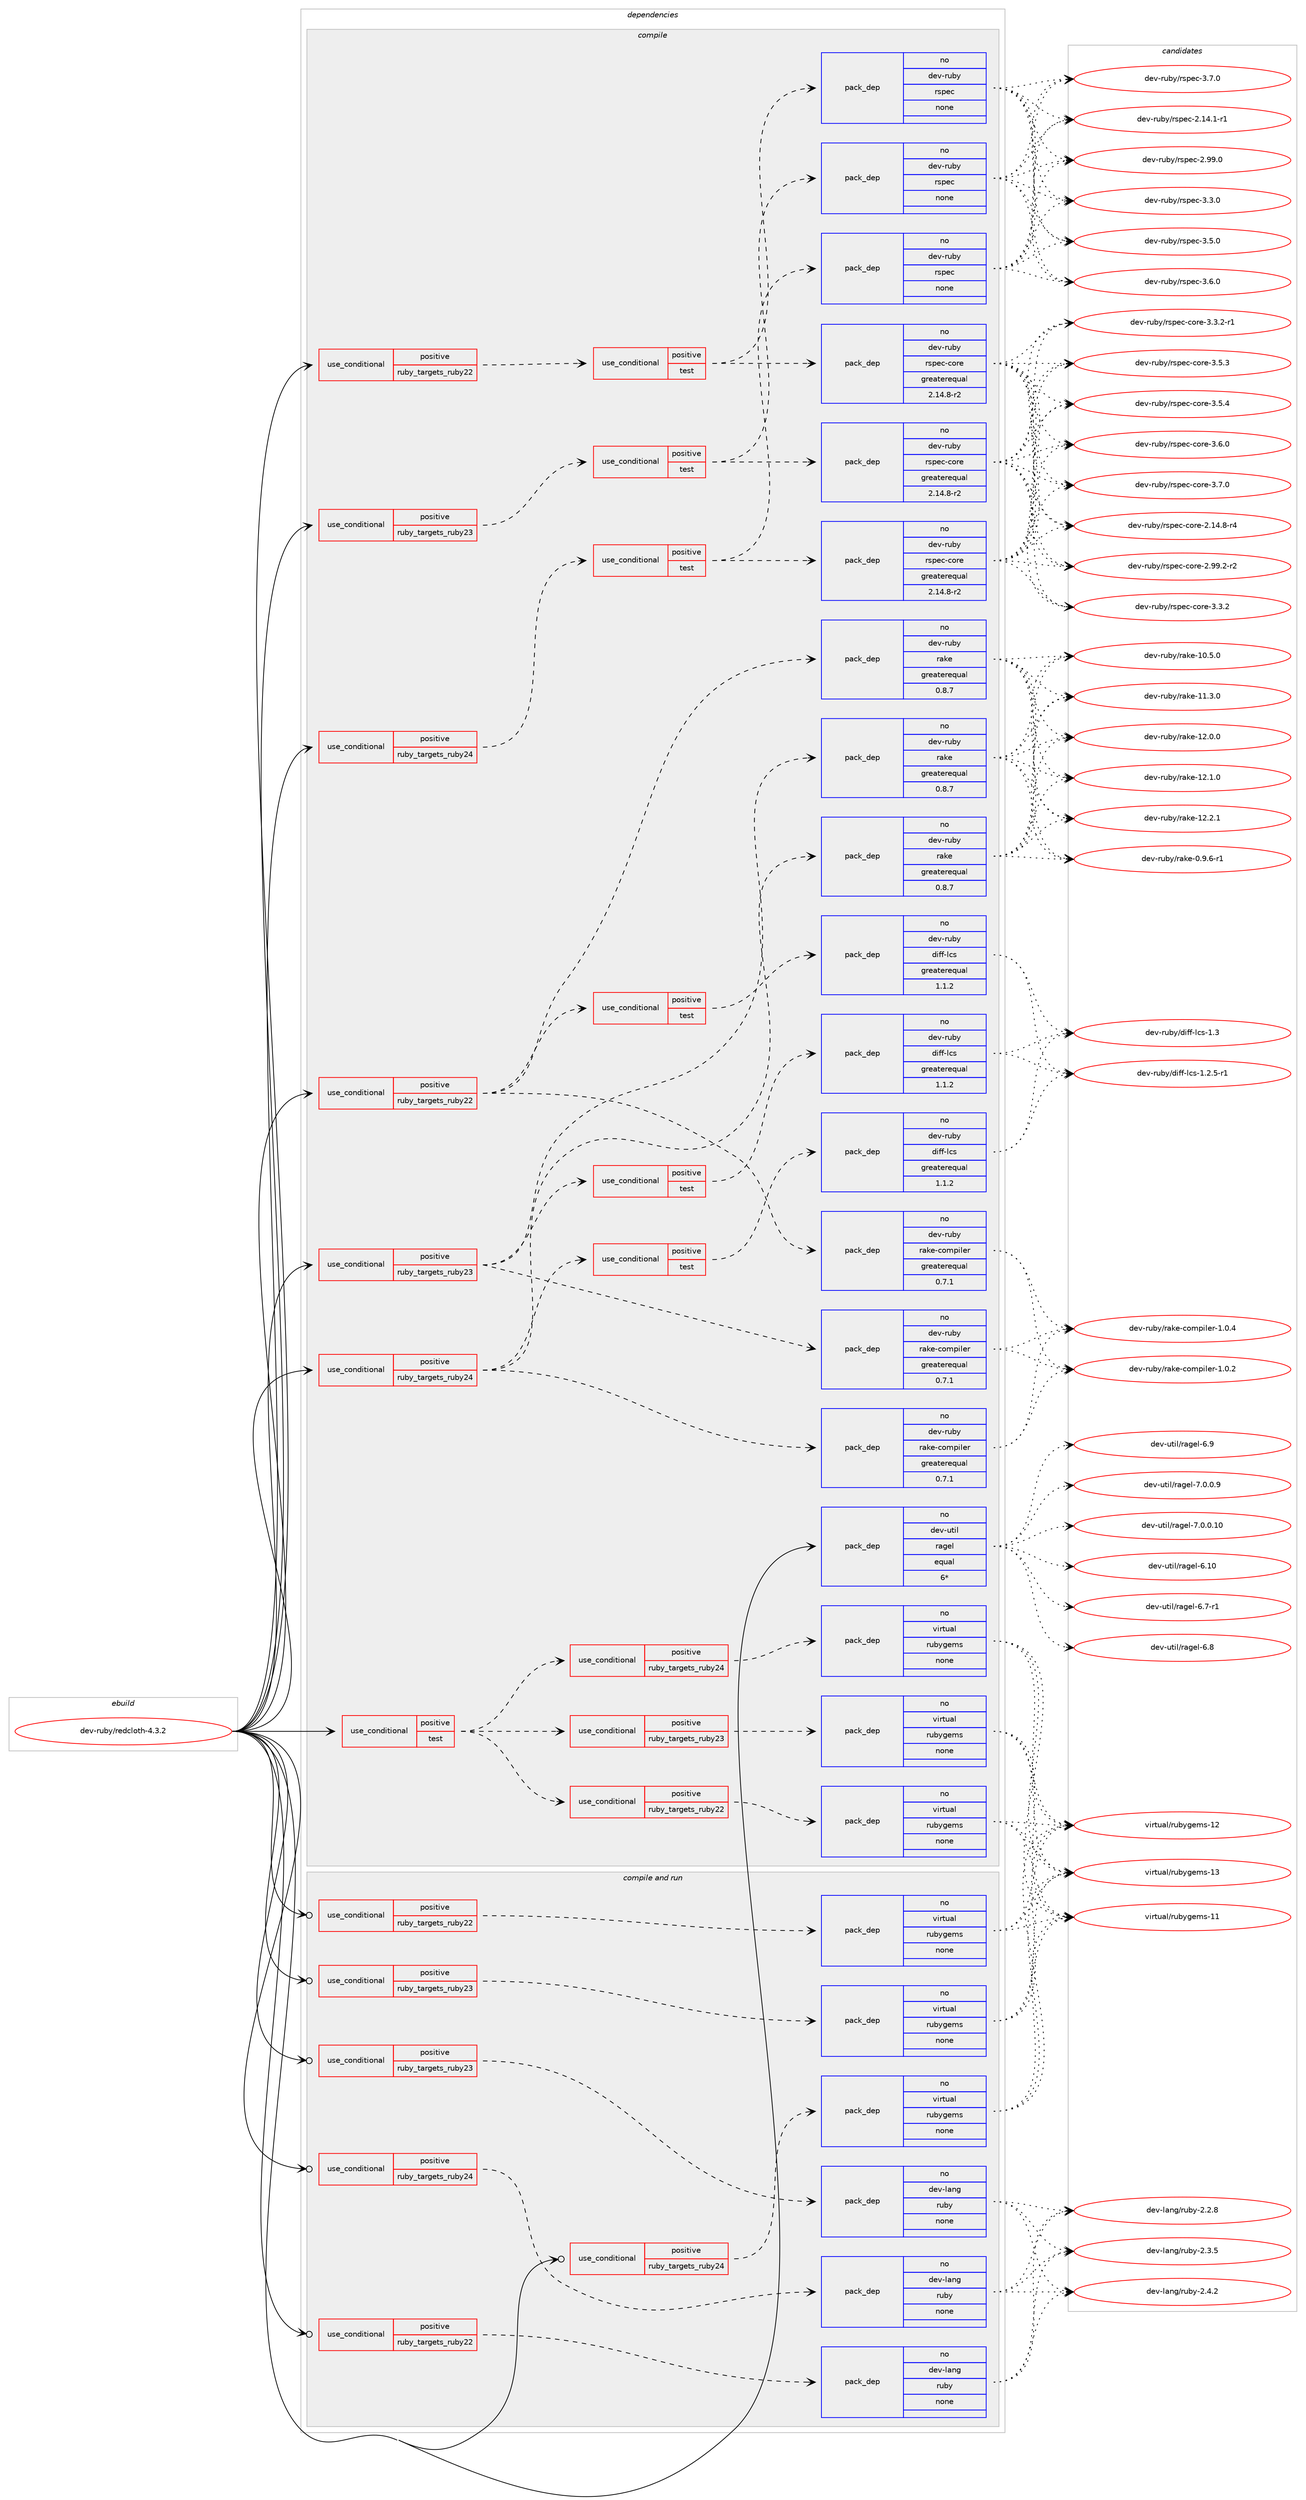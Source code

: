 digraph prolog {

# *************
# Graph options
# *************

newrank=true;
concentrate=true;
compound=true;
graph [rankdir=LR,fontname=Helvetica,fontsize=10,ranksep=1.5];#, ranksep=2.5, nodesep=0.2];
edge  [arrowhead=vee];
node  [fontname=Helvetica,fontsize=10];

# **********
# The ebuild
# **********

subgraph cluster_leftcol {
color=gray;
rank=same;
label=<<i>ebuild</i>>;
id [label="dev-ruby/redcloth-4.3.2", color=red, width=4, href="../dev-ruby/redcloth-4.3.2.svg"];
}

# ****************
# The dependencies
# ****************

subgraph cluster_midcol {
color=gray;
label=<<i>dependencies</i>>;
subgraph cluster_compile {
fillcolor="#eeeeee";
style=filled;
label=<<i>compile</i>>;
subgraph cond68135 {
dependency260749 [label=<<TABLE BORDER="0" CELLBORDER="1" CELLSPACING="0" CELLPADDING="4"><TR><TD ROWSPAN="3" CELLPADDING="10">use_conditional</TD></TR><TR><TD>positive</TD></TR><TR><TD>ruby_targets_ruby22</TD></TR></TABLE>>, shape=none, color=red];
subgraph cond68136 {
dependency260750 [label=<<TABLE BORDER="0" CELLBORDER="1" CELLSPACING="0" CELLPADDING="4"><TR><TD ROWSPAN="3" CELLPADDING="10">use_conditional</TD></TR><TR><TD>positive</TD></TR><TR><TD>test</TD></TR></TABLE>>, shape=none, color=red];
subgraph pack188500 {
dependency260751 [label=<<TABLE BORDER="0" CELLBORDER="1" CELLSPACING="0" CELLPADDING="4" WIDTH="220"><TR><TD ROWSPAN="6" CELLPADDING="30">pack_dep</TD></TR><TR><TD WIDTH="110">no</TD></TR><TR><TD>dev-ruby</TD></TR><TR><TD>rspec</TD></TR><TR><TD>none</TD></TR><TR><TD></TD></TR></TABLE>>, shape=none, color=blue];
}
dependency260750:e -> dependency260751:w [weight=20,style="dashed",arrowhead="vee"];
subgraph pack188501 {
dependency260752 [label=<<TABLE BORDER="0" CELLBORDER="1" CELLSPACING="0" CELLPADDING="4" WIDTH="220"><TR><TD ROWSPAN="6" CELLPADDING="30">pack_dep</TD></TR><TR><TD WIDTH="110">no</TD></TR><TR><TD>dev-ruby</TD></TR><TR><TD>rspec-core</TD></TR><TR><TD>greaterequal</TD></TR><TR><TD>2.14.8-r2</TD></TR></TABLE>>, shape=none, color=blue];
}
dependency260750:e -> dependency260752:w [weight=20,style="dashed",arrowhead="vee"];
}
dependency260749:e -> dependency260750:w [weight=20,style="dashed",arrowhead="vee"];
}
id:e -> dependency260749:w [weight=20,style="solid",arrowhead="vee"];
subgraph cond68137 {
dependency260753 [label=<<TABLE BORDER="0" CELLBORDER="1" CELLSPACING="0" CELLPADDING="4"><TR><TD ROWSPAN="3" CELLPADDING="10">use_conditional</TD></TR><TR><TD>positive</TD></TR><TR><TD>ruby_targets_ruby22</TD></TR></TABLE>>, shape=none, color=red];
subgraph pack188502 {
dependency260754 [label=<<TABLE BORDER="0" CELLBORDER="1" CELLSPACING="0" CELLPADDING="4" WIDTH="220"><TR><TD ROWSPAN="6" CELLPADDING="30">pack_dep</TD></TR><TR><TD WIDTH="110">no</TD></TR><TR><TD>dev-ruby</TD></TR><TR><TD>rake</TD></TR><TR><TD>greaterequal</TD></TR><TR><TD>0.8.7</TD></TR></TABLE>>, shape=none, color=blue];
}
dependency260753:e -> dependency260754:w [weight=20,style="dashed",arrowhead="vee"];
subgraph pack188503 {
dependency260755 [label=<<TABLE BORDER="0" CELLBORDER="1" CELLSPACING="0" CELLPADDING="4" WIDTH="220"><TR><TD ROWSPAN="6" CELLPADDING="30">pack_dep</TD></TR><TR><TD WIDTH="110">no</TD></TR><TR><TD>dev-ruby</TD></TR><TR><TD>rake-compiler</TD></TR><TR><TD>greaterequal</TD></TR><TR><TD>0.7.1</TD></TR></TABLE>>, shape=none, color=blue];
}
dependency260753:e -> dependency260755:w [weight=20,style="dashed",arrowhead="vee"];
subgraph cond68138 {
dependency260756 [label=<<TABLE BORDER="0" CELLBORDER="1" CELLSPACING="0" CELLPADDING="4"><TR><TD ROWSPAN="3" CELLPADDING="10">use_conditional</TD></TR><TR><TD>positive</TD></TR><TR><TD>test</TD></TR></TABLE>>, shape=none, color=red];
subgraph pack188504 {
dependency260757 [label=<<TABLE BORDER="0" CELLBORDER="1" CELLSPACING="0" CELLPADDING="4" WIDTH="220"><TR><TD ROWSPAN="6" CELLPADDING="30">pack_dep</TD></TR><TR><TD WIDTH="110">no</TD></TR><TR><TD>dev-ruby</TD></TR><TR><TD>diff-lcs</TD></TR><TR><TD>greaterequal</TD></TR><TR><TD>1.1.2</TD></TR></TABLE>>, shape=none, color=blue];
}
dependency260756:e -> dependency260757:w [weight=20,style="dashed",arrowhead="vee"];
}
dependency260753:e -> dependency260756:w [weight=20,style="dashed",arrowhead="vee"];
}
id:e -> dependency260753:w [weight=20,style="solid",arrowhead="vee"];
subgraph cond68139 {
dependency260758 [label=<<TABLE BORDER="0" CELLBORDER="1" CELLSPACING="0" CELLPADDING="4"><TR><TD ROWSPAN="3" CELLPADDING="10">use_conditional</TD></TR><TR><TD>positive</TD></TR><TR><TD>ruby_targets_ruby23</TD></TR></TABLE>>, shape=none, color=red];
subgraph cond68140 {
dependency260759 [label=<<TABLE BORDER="0" CELLBORDER="1" CELLSPACING="0" CELLPADDING="4"><TR><TD ROWSPAN="3" CELLPADDING="10">use_conditional</TD></TR><TR><TD>positive</TD></TR><TR><TD>test</TD></TR></TABLE>>, shape=none, color=red];
subgraph pack188505 {
dependency260760 [label=<<TABLE BORDER="0" CELLBORDER="1" CELLSPACING="0" CELLPADDING="4" WIDTH="220"><TR><TD ROWSPAN="6" CELLPADDING="30">pack_dep</TD></TR><TR><TD WIDTH="110">no</TD></TR><TR><TD>dev-ruby</TD></TR><TR><TD>rspec</TD></TR><TR><TD>none</TD></TR><TR><TD></TD></TR></TABLE>>, shape=none, color=blue];
}
dependency260759:e -> dependency260760:w [weight=20,style="dashed",arrowhead="vee"];
subgraph pack188506 {
dependency260761 [label=<<TABLE BORDER="0" CELLBORDER="1" CELLSPACING="0" CELLPADDING="4" WIDTH="220"><TR><TD ROWSPAN="6" CELLPADDING="30">pack_dep</TD></TR><TR><TD WIDTH="110">no</TD></TR><TR><TD>dev-ruby</TD></TR><TR><TD>rspec-core</TD></TR><TR><TD>greaterequal</TD></TR><TR><TD>2.14.8-r2</TD></TR></TABLE>>, shape=none, color=blue];
}
dependency260759:e -> dependency260761:w [weight=20,style="dashed",arrowhead="vee"];
}
dependency260758:e -> dependency260759:w [weight=20,style="dashed",arrowhead="vee"];
}
id:e -> dependency260758:w [weight=20,style="solid",arrowhead="vee"];
subgraph cond68141 {
dependency260762 [label=<<TABLE BORDER="0" CELLBORDER="1" CELLSPACING="0" CELLPADDING="4"><TR><TD ROWSPAN="3" CELLPADDING="10">use_conditional</TD></TR><TR><TD>positive</TD></TR><TR><TD>ruby_targets_ruby23</TD></TR></TABLE>>, shape=none, color=red];
subgraph pack188507 {
dependency260763 [label=<<TABLE BORDER="0" CELLBORDER="1" CELLSPACING="0" CELLPADDING="4" WIDTH="220"><TR><TD ROWSPAN="6" CELLPADDING="30">pack_dep</TD></TR><TR><TD WIDTH="110">no</TD></TR><TR><TD>dev-ruby</TD></TR><TR><TD>rake</TD></TR><TR><TD>greaterequal</TD></TR><TR><TD>0.8.7</TD></TR></TABLE>>, shape=none, color=blue];
}
dependency260762:e -> dependency260763:w [weight=20,style="dashed",arrowhead="vee"];
subgraph pack188508 {
dependency260764 [label=<<TABLE BORDER="0" CELLBORDER="1" CELLSPACING="0" CELLPADDING="4" WIDTH="220"><TR><TD ROWSPAN="6" CELLPADDING="30">pack_dep</TD></TR><TR><TD WIDTH="110">no</TD></TR><TR><TD>dev-ruby</TD></TR><TR><TD>rake-compiler</TD></TR><TR><TD>greaterequal</TD></TR><TR><TD>0.7.1</TD></TR></TABLE>>, shape=none, color=blue];
}
dependency260762:e -> dependency260764:w [weight=20,style="dashed",arrowhead="vee"];
subgraph cond68142 {
dependency260765 [label=<<TABLE BORDER="0" CELLBORDER="1" CELLSPACING="0" CELLPADDING="4"><TR><TD ROWSPAN="3" CELLPADDING="10">use_conditional</TD></TR><TR><TD>positive</TD></TR><TR><TD>test</TD></TR></TABLE>>, shape=none, color=red];
subgraph pack188509 {
dependency260766 [label=<<TABLE BORDER="0" CELLBORDER="1" CELLSPACING="0" CELLPADDING="4" WIDTH="220"><TR><TD ROWSPAN="6" CELLPADDING="30">pack_dep</TD></TR><TR><TD WIDTH="110">no</TD></TR><TR><TD>dev-ruby</TD></TR><TR><TD>diff-lcs</TD></TR><TR><TD>greaterequal</TD></TR><TR><TD>1.1.2</TD></TR></TABLE>>, shape=none, color=blue];
}
dependency260765:e -> dependency260766:w [weight=20,style="dashed",arrowhead="vee"];
}
dependency260762:e -> dependency260765:w [weight=20,style="dashed",arrowhead="vee"];
}
id:e -> dependency260762:w [weight=20,style="solid",arrowhead="vee"];
subgraph cond68143 {
dependency260767 [label=<<TABLE BORDER="0" CELLBORDER="1" CELLSPACING="0" CELLPADDING="4"><TR><TD ROWSPAN="3" CELLPADDING="10">use_conditional</TD></TR><TR><TD>positive</TD></TR><TR><TD>ruby_targets_ruby24</TD></TR></TABLE>>, shape=none, color=red];
subgraph cond68144 {
dependency260768 [label=<<TABLE BORDER="0" CELLBORDER="1" CELLSPACING="0" CELLPADDING="4"><TR><TD ROWSPAN="3" CELLPADDING="10">use_conditional</TD></TR><TR><TD>positive</TD></TR><TR><TD>test</TD></TR></TABLE>>, shape=none, color=red];
subgraph pack188510 {
dependency260769 [label=<<TABLE BORDER="0" CELLBORDER="1" CELLSPACING="0" CELLPADDING="4" WIDTH="220"><TR><TD ROWSPAN="6" CELLPADDING="30">pack_dep</TD></TR><TR><TD WIDTH="110">no</TD></TR><TR><TD>dev-ruby</TD></TR><TR><TD>rspec</TD></TR><TR><TD>none</TD></TR><TR><TD></TD></TR></TABLE>>, shape=none, color=blue];
}
dependency260768:e -> dependency260769:w [weight=20,style="dashed",arrowhead="vee"];
subgraph pack188511 {
dependency260770 [label=<<TABLE BORDER="0" CELLBORDER="1" CELLSPACING="0" CELLPADDING="4" WIDTH="220"><TR><TD ROWSPAN="6" CELLPADDING="30">pack_dep</TD></TR><TR><TD WIDTH="110">no</TD></TR><TR><TD>dev-ruby</TD></TR><TR><TD>rspec-core</TD></TR><TR><TD>greaterequal</TD></TR><TR><TD>2.14.8-r2</TD></TR></TABLE>>, shape=none, color=blue];
}
dependency260768:e -> dependency260770:w [weight=20,style="dashed",arrowhead="vee"];
}
dependency260767:e -> dependency260768:w [weight=20,style="dashed",arrowhead="vee"];
}
id:e -> dependency260767:w [weight=20,style="solid",arrowhead="vee"];
subgraph cond68145 {
dependency260771 [label=<<TABLE BORDER="0" CELLBORDER="1" CELLSPACING="0" CELLPADDING="4"><TR><TD ROWSPAN="3" CELLPADDING="10">use_conditional</TD></TR><TR><TD>positive</TD></TR><TR><TD>ruby_targets_ruby24</TD></TR></TABLE>>, shape=none, color=red];
subgraph pack188512 {
dependency260772 [label=<<TABLE BORDER="0" CELLBORDER="1" CELLSPACING="0" CELLPADDING="4" WIDTH="220"><TR><TD ROWSPAN="6" CELLPADDING="30">pack_dep</TD></TR><TR><TD WIDTH="110">no</TD></TR><TR><TD>dev-ruby</TD></TR><TR><TD>rake</TD></TR><TR><TD>greaterequal</TD></TR><TR><TD>0.8.7</TD></TR></TABLE>>, shape=none, color=blue];
}
dependency260771:e -> dependency260772:w [weight=20,style="dashed",arrowhead="vee"];
subgraph pack188513 {
dependency260773 [label=<<TABLE BORDER="0" CELLBORDER="1" CELLSPACING="0" CELLPADDING="4" WIDTH="220"><TR><TD ROWSPAN="6" CELLPADDING="30">pack_dep</TD></TR><TR><TD WIDTH="110">no</TD></TR><TR><TD>dev-ruby</TD></TR><TR><TD>rake-compiler</TD></TR><TR><TD>greaterequal</TD></TR><TR><TD>0.7.1</TD></TR></TABLE>>, shape=none, color=blue];
}
dependency260771:e -> dependency260773:w [weight=20,style="dashed",arrowhead="vee"];
subgraph cond68146 {
dependency260774 [label=<<TABLE BORDER="0" CELLBORDER="1" CELLSPACING="0" CELLPADDING="4"><TR><TD ROWSPAN="3" CELLPADDING="10">use_conditional</TD></TR><TR><TD>positive</TD></TR><TR><TD>test</TD></TR></TABLE>>, shape=none, color=red];
subgraph pack188514 {
dependency260775 [label=<<TABLE BORDER="0" CELLBORDER="1" CELLSPACING="0" CELLPADDING="4" WIDTH="220"><TR><TD ROWSPAN="6" CELLPADDING="30">pack_dep</TD></TR><TR><TD WIDTH="110">no</TD></TR><TR><TD>dev-ruby</TD></TR><TR><TD>diff-lcs</TD></TR><TR><TD>greaterequal</TD></TR><TR><TD>1.1.2</TD></TR></TABLE>>, shape=none, color=blue];
}
dependency260774:e -> dependency260775:w [weight=20,style="dashed",arrowhead="vee"];
}
dependency260771:e -> dependency260774:w [weight=20,style="dashed",arrowhead="vee"];
}
id:e -> dependency260771:w [weight=20,style="solid",arrowhead="vee"];
subgraph cond68147 {
dependency260776 [label=<<TABLE BORDER="0" CELLBORDER="1" CELLSPACING="0" CELLPADDING="4"><TR><TD ROWSPAN="3" CELLPADDING="10">use_conditional</TD></TR><TR><TD>positive</TD></TR><TR><TD>test</TD></TR></TABLE>>, shape=none, color=red];
subgraph cond68148 {
dependency260777 [label=<<TABLE BORDER="0" CELLBORDER="1" CELLSPACING="0" CELLPADDING="4"><TR><TD ROWSPAN="3" CELLPADDING="10">use_conditional</TD></TR><TR><TD>positive</TD></TR><TR><TD>ruby_targets_ruby22</TD></TR></TABLE>>, shape=none, color=red];
subgraph pack188515 {
dependency260778 [label=<<TABLE BORDER="0" CELLBORDER="1" CELLSPACING="0" CELLPADDING="4" WIDTH="220"><TR><TD ROWSPAN="6" CELLPADDING="30">pack_dep</TD></TR><TR><TD WIDTH="110">no</TD></TR><TR><TD>virtual</TD></TR><TR><TD>rubygems</TD></TR><TR><TD>none</TD></TR><TR><TD></TD></TR></TABLE>>, shape=none, color=blue];
}
dependency260777:e -> dependency260778:w [weight=20,style="dashed",arrowhead="vee"];
}
dependency260776:e -> dependency260777:w [weight=20,style="dashed",arrowhead="vee"];
subgraph cond68149 {
dependency260779 [label=<<TABLE BORDER="0" CELLBORDER="1" CELLSPACING="0" CELLPADDING="4"><TR><TD ROWSPAN="3" CELLPADDING="10">use_conditional</TD></TR><TR><TD>positive</TD></TR><TR><TD>ruby_targets_ruby23</TD></TR></TABLE>>, shape=none, color=red];
subgraph pack188516 {
dependency260780 [label=<<TABLE BORDER="0" CELLBORDER="1" CELLSPACING="0" CELLPADDING="4" WIDTH="220"><TR><TD ROWSPAN="6" CELLPADDING="30">pack_dep</TD></TR><TR><TD WIDTH="110">no</TD></TR><TR><TD>virtual</TD></TR><TR><TD>rubygems</TD></TR><TR><TD>none</TD></TR><TR><TD></TD></TR></TABLE>>, shape=none, color=blue];
}
dependency260779:e -> dependency260780:w [weight=20,style="dashed",arrowhead="vee"];
}
dependency260776:e -> dependency260779:w [weight=20,style="dashed",arrowhead="vee"];
subgraph cond68150 {
dependency260781 [label=<<TABLE BORDER="0" CELLBORDER="1" CELLSPACING="0" CELLPADDING="4"><TR><TD ROWSPAN="3" CELLPADDING="10">use_conditional</TD></TR><TR><TD>positive</TD></TR><TR><TD>ruby_targets_ruby24</TD></TR></TABLE>>, shape=none, color=red];
subgraph pack188517 {
dependency260782 [label=<<TABLE BORDER="0" CELLBORDER="1" CELLSPACING="0" CELLPADDING="4" WIDTH="220"><TR><TD ROWSPAN="6" CELLPADDING="30">pack_dep</TD></TR><TR><TD WIDTH="110">no</TD></TR><TR><TD>virtual</TD></TR><TR><TD>rubygems</TD></TR><TR><TD>none</TD></TR><TR><TD></TD></TR></TABLE>>, shape=none, color=blue];
}
dependency260781:e -> dependency260782:w [weight=20,style="dashed",arrowhead="vee"];
}
dependency260776:e -> dependency260781:w [weight=20,style="dashed",arrowhead="vee"];
}
id:e -> dependency260776:w [weight=20,style="solid",arrowhead="vee"];
subgraph pack188518 {
dependency260783 [label=<<TABLE BORDER="0" CELLBORDER="1" CELLSPACING="0" CELLPADDING="4" WIDTH="220"><TR><TD ROWSPAN="6" CELLPADDING="30">pack_dep</TD></TR><TR><TD WIDTH="110">no</TD></TR><TR><TD>dev-util</TD></TR><TR><TD>ragel</TD></TR><TR><TD>equal</TD></TR><TR><TD>6*</TD></TR></TABLE>>, shape=none, color=blue];
}
id:e -> dependency260783:w [weight=20,style="solid",arrowhead="vee"];
}
subgraph cluster_compileandrun {
fillcolor="#eeeeee";
style=filled;
label=<<i>compile and run</i>>;
subgraph cond68151 {
dependency260784 [label=<<TABLE BORDER="0" CELLBORDER="1" CELLSPACING="0" CELLPADDING="4"><TR><TD ROWSPAN="3" CELLPADDING="10">use_conditional</TD></TR><TR><TD>positive</TD></TR><TR><TD>ruby_targets_ruby22</TD></TR></TABLE>>, shape=none, color=red];
subgraph pack188519 {
dependency260785 [label=<<TABLE BORDER="0" CELLBORDER="1" CELLSPACING="0" CELLPADDING="4" WIDTH="220"><TR><TD ROWSPAN="6" CELLPADDING="30">pack_dep</TD></TR><TR><TD WIDTH="110">no</TD></TR><TR><TD>dev-lang</TD></TR><TR><TD>ruby</TD></TR><TR><TD>none</TD></TR><TR><TD></TD></TR></TABLE>>, shape=none, color=blue];
}
dependency260784:e -> dependency260785:w [weight=20,style="dashed",arrowhead="vee"];
}
id:e -> dependency260784:w [weight=20,style="solid",arrowhead="odotvee"];
subgraph cond68152 {
dependency260786 [label=<<TABLE BORDER="0" CELLBORDER="1" CELLSPACING="0" CELLPADDING="4"><TR><TD ROWSPAN="3" CELLPADDING="10">use_conditional</TD></TR><TR><TD>positive</TD></TR><TR><TD>ruby_targets_ruby22</TD></TR></TABLE>>, shape=none, color=red];
subgraph pack188520 {
dependency260787 [label=<<TABLE BORDER="0" CELLBORDER="1" CELLSPACING="0" CELLPADDING="4" WIDTH="220"><TR><TD ROWSPAN="6" CELLPADDING="30">pack_dep</TD></TR><TR><TD WIDTH="110">no</TD></TR><TR><TD>virtual</TD></TR><TR><TD>rubygems</TD></TR><TR><TD>none</TD></TR><TR><TD></TD></TR></TABLE>>, shape=none, color=blue];
}
dependency260786:e -> dependency260787:w [weight=20,style="dashed",arrowhead="vee"];
}
id:e -> dependency260786:w [weight=20,style="solid",arrowhead="odotvee"];
subgraph cond68153 {
dependency260788 [label=<<TABLE BORDER="0" CELLBORDER="1" CELLSPACING="0" CELLPADDING="4"><TR><TD ROWSPAN="3" CELLPADDING="10">use_conditional</TD></TR><TR><TD>positive</TD></TR><TR><TD>ruby_targets_ruby23</TD></TR></TABLE>>, shape=none, color=red];
subgraph pack188521 {
dependency260789 [label=<<TABLE BORDER="0" CELLBORDER="1" CELLSPACING="0" CELLPADDING="4" WIDTH="220"><TR><TD ROWSPAN="6" CELLPADDING="30">pack_dep</TD></TR><TR><TD WIDTH="110">no</TD></TR><TR><TD>dev-lang</TD></TR><TR><TD>ruby</TD></TR><TR><TD>none</TD></TR><TR><TD></TD></TR></TABLE>>, shape=none, color=blue];
}
dependency260788:e -> dependency260789:w [weight=20,style="dashed",arrowhead="vee"];
}
id:e -> dependency260788:w [weight=20,style="solid",arrowhead="odotvee"];
subgraph cond68154 {
dependency260790 [label=<<TABLE BORDER="0" CELLBORDER="1" CELLSPACING="0" CELLPADDING="4"><TR><TD ROWSPAN="3" CELLPADDING="10">use_conditional</TD></TR><TR><TD>positive</TD></TR><TR><TD>ruby_targets_ruby23</TD></TR></TABLE>>, shape=none, color=red];
subgraph pack188522 {
dependency260791 [label=<<TABLE BORDER="0" CELLBORDER="1" CELLSPACING="0" CELLPADDING="4" WIDTH="220"><TR><TD ROWSPAN="6" CELLPADDING="30">pack_dep</TD></TR><TR><TD WIDTH="110">no</TD></TR><TR><TD>virtual</TD></TR><TR><TD>rubygems</TD></TR><TR><TD>none</TD></TR><TR><TD></TD></TR></TABLE>>, shape=none, color=blue];
}
dependency260790:e -> dependency260791:w [weight=20,style="dashed",arrowhead="vee"];
}
id:e -> dependency260790:w [weight=20,style="solid",arrowhead="odotvee"];
subgraph cond68155 {
dependency260792 [label=<<TABLE BORDER="0" CELLBORDER="1" CELLSPACING="0" CELLPADDING="4"><TR><TD ROWSPAN="3" CELLPADDING="10">use_conditional</TD></TR><TR><TD>positive</TD></TR><TR><TD>ruby_targets_ruby24</TD></TR></TABLE>>, shape=none, color=red];
subgraph pack188523 {
dependency260793 [label=<<TABLE BORDER="0" CELLBORDER="1" CELLSPACING="0" CELLPADDING="4" WIDTH="220"><TR><TD ROWSPAN="6" CELLPADDING="30">pack_dep</TD></TR><TR><TD WIDTH="110">no</TD></TR><TR><TD>dev-lang</TD></TR><TR><TD>ruby</TD></TR><TR><TD>none</TD></TR><TR><TD></TD></TR></TABLE>>, shape=none, color=blue];
}
dependency260792:e -> dependency260793:w [weight=20,style="dashed",arrowhead="vee"];
}
id:e -> dependency260792:w [weight=20,style="solid",arrowhead="odotvee"];
subgraph cond68156 {
dependency260794 [label=<<TABLE BORDER="0" CELLBORDER="1" CELLSPACING="0" CELLPADDING="4"><TR><TD ROWSPAN="3" CELLPADDING="10">use_conditional</TD></TR><TR><TD>positive</TD></TR><TR><TD>ruby_targets_ruby24</TD></TR></TABLE>>, shape=none, color=red];
subgraph pack188524 {
dependency260795 [label=<<TABLE BORDER="0" CELLBORDER="1" CELLSPACING="0" CELLPADDING="4" WIDTH="220"><TR><TD ROWSPAN="6" CELLPADDING="30">pack_dep</TD></TR><TR><TD WIDTH="110">no</TD></TR><TR><TD>virtual</TD></TR><TR><TD>rubygems</TD></TR><TR><TD>none</TD></TR><TR><TD></TD></TR></TABLE>>, shape=none, color=blue];
}
dependency260794:e -> dependency260795:w [weight=20,style="dashed",arrowhead="vee"];
}
id:e -> dependency260794:w [weight=20,style="solid",arrowhead="odotvee"];
}
subgraph cluster_run {
fillcolor="#eeeeee";
style=filled;
label=<<i>run</i>>;
}
}

# **************
# The candidates
# **************

subgraph cluster_choices {
rank=same;
color=gray;
label=<<i>candidates</i>>;

subgraph choice188500 {
color=black;
nodesep=1;
choice10010111845114117981214711411511210199455046495246494511449 [label="dev-ruby/rspec-2.14.1-r1", color=red, width=4,href="../dev-ruby/rspec-2.14.1-r1.svg"];
choice1001011184511411798121471141151121019945504657574648 [label="dev-ruby/rspec-2.99.0", color=red, width=4,href="../dev-ruby/rspec-2.99.0.svg"];
choice10010111845114117981214711411511210199455146514648 [label="dev-ruby/rspec-3.3.0", color=red, width=4,href="../dev-ruby/rspec-3.3.0.svg"];
choice10010111845114117981214711411511210199455146534648 [label="dev-ruby/rspec-3.5.0", color=red, width=4,href="../dev-ruby/rspec-3.5.0.svg"];
choice10010111845114117981214711411511210199455146544648 [label="dev-ruby/rspec-3.6.0", color=red, width=4,href="../dev-ruby/rspec-3.6.0.svg"];
choice10010111845114117981214711411511210199455146554648 [label="dev-ruby/rspec-3.7.0", color=red, width=4,href="../dev-ruby/rspec-3.7.0.svg"];
dependency260751:e -> choice10010111845114117981214711411511210199455046495246494511449:w [style=dotted,weight="100"];
dependency260751:e -> choice1001011184511411798121471141151121019945504657574648:w [style=dotted,weight="100"];
dependency260751:e -> choice10010111845114117981214711411511210199455146514648:w [style=dotted,weight="100"];
dependency260751:e -> choice10010111845114117981214711411511210199455146534648:w [style=dotted,weight="100"];
dependency260751:e -> choice10010111845114117981214711411511210199455146544648:w [style=dotted,weight="100"];
dependency260751:e -> choice10010111845114117981214711411511210199455146554648:w [style=dotted,weight="100"];
}
subgraph choice188501 {
color=black;
nodesep=1;
choice100101118451141179812147114115112101994599111114101455046495246564511452 [label="dev-ruby/rspec-core-2.14.8-r4", color=red, width=4,href="../dev-ruby/rspec-core-2.14.8-r4.svg"];
choice100101118451141179812147114115112101994599111114101455046575746504511450 [label="dev-ruby/rspec-core-2.99.2-r2", color=red, width=4,href="../dev-ruby/rspec-core-2.99.2-r2.svg"];
choice100101118451141179812147114115112101994599111114101455146514650 [label="dev-ruby/rspec-core-3.3.2", color=red, width=4,href="../dev-ruby/rspec-core-3.3.2.svg"];
choice1001011184511411798121471141151121019945991111141014551465146504511449 [label="dev-ruby/rspec-core-3.3.2-r1", color=red, width=4,href="../dev-ruby/rspec-core-3.3.2-r1.svg"];
choice100101118451141179812147114115112101994599111114101455146534651 [label="dev-ruby/rspec-core-3.5.3", color=red, width=4,href="../dev-ruby/rspec-core-3.5.3.svg"];
choice100101118451141179812147114115112101994599111114101455146534652 [label="dev-ruby/rspec-core-3.5.4", color=red, width=4,href="../dev-ruby/rspec-core-3.5.4.svg"];
choice100101118451141179812147114115112101994599111114101455146544648 [label="dev-ruby/rspec-core-3.6.0", color=red, width=4,href="../dev-ruby/rspec-core-3.6.0.svg"];
choice100101118451141179812147114115112101994599111114101455146554648 [label="dev-ruby/rspec-core-3.7.0", color=red, width=4,href="../dev-ruby/rspec-core-3.7.0.svg"];
dependency260752:e -> choice100101118451141179812147114115112101994599111114101455046495246564511452:w [style=dotted,weight="100"];
dependency260752:e -> choice100101118451141179812147114115112101994599111114101455046575746504511450:w [style=dotted,weight="100"];
dependency260752:e -> choice100101118451141179812147114115112101994599111114101455146514650:w [style=dotted,weight="100"];
dependency260752:e -> choice1001011184511411798121471141151121019945991111141014551465146504511449:w [style=dotted,weight="100"];
dependency260752:e -> choice100101118451141179812147114115112101994599111114101455146534651:w [style=dotted,weight="100"];
dependency260752:e -> choice100101118451141179812147114115112101994599111114101455146534652:w [style=dotted,weight="100"];
dependency260752:e -> choice100101118451141179812147114115112101994599111114101455146544648:w [style=dotted,weight="100"];
dependency260752:e -> choice100101118451141179812147114115112101994599111114101455146554648:w [style=dotted,weight="100"];
}
subgraph choice188502 {
color=black;
nodesep=1;
choice100101118451141179812147114971071014548465746544511449 [label="dev-ruby/rake-0.9.6-r1", color=red, width=4,href="../dev-ruby/rake-0.9.6-r1.svg"];
choice1001011184511411798121471149710710145494846534648 [label="dev-ruby/rake-10.5.0", color=red, width=4,href="../dev-ruby/rake-10.5.0.svg"];
choice1001011184511411798121471149710710145494946514648 [label="dev-ruby/rake-11.3.0", color=red, width=4,href="../dev-ruby/rake-11.3.0.svg"];
choice1001011184511411798121471149710710145495046484648 [label="dev-ruby/rake-12.0.0", color=red, width=4,href="../dev-ruby/rake-12.0.0.svg"];
choice1001011184511411798121471149710710145495046494648 [label="dev-ruby/rake-12.1.0", color=red, width=4,href="../dev-ruby/rake-12.1.0.svg"];
choice1001011184511411798121471149710710145495046504649 [label="dev-ruby/rake-12.2.1", color=red, width=4,href="../dev-ruby/rake-12.2.1.svg"];
dependency260754:e -> choice100101118451141179812147114971071014548465746544511449:w [style=dotted,weight="100"];
dependency260754:e -> choice1001011184511411798121471149710710145494846534648:w [style=dotted,weight="100"];
dependency260754:e -> choice1001011184511411798121471149710710145494946514648:w [style=dotted,weight="100"];
dependency260754:e -> choice1001011184511411798121471149710710145495046484648:w [style=dotted,weight="100"];
dependency260754:e -> choice1001011184511411798121471149710710145495046494648:w [style=dotted,weight="100"];
dependency260754:e -> choice1001011184511411798121471149710710145495046504649:w [style=dotted,weight="100"];
}
subgraph choice188503 {
color=black;
nodesep=1;
choice100101118451141179812147114971071014599111109112105108101114454946484650 [label="dev-ruby/rake-compiler-1.0.2", color=red, width=4,href="../dev-ruby/rake-compiler-1.0.2.svg"];
choice100101118451141179812147114971071014599111109112105108101114454946484652 [label="dev-ruby/rake-compiler-1.0.4", color=red, width=4,href="../dev-ruby/rake-compiler-1.0.4.svg"];
dependency260755:e -> choice100101118451141179812147114971071014599111109112105108101114454946484650:w [style=dotted,weight="100"];
dependency260755:e -> choice100101118451141179812147114971071014599111109112105108101114454946484652:w [style=dotted,weight="100"];
}
subgraph choice188504 {
color=black;
nodesep=1;
choice10010111845114117981214710010510210245108991154549465046534511449 [label="dev-ruby/diff-lcs-1.2.5-r1", color=red, width=4,href="../dev-ruby/diff-lcs-1.2.5-r1.svg"];
choice100101118451141179812147100105102102451089911545494651 [label="dev-ruby/diff-lcs-1.3", color=red, width=4,href="../dev-ruby/diff-lcs-1.3.svg"];
dependency260757:e -> choice10010111845114117981214710010510210245108991154549465046534511449:w [style=dotted,weight="100"];
dependency260757:e -> choice100101118451141179812147100105102102451089911545494651:w [style=dotted,weight="100"];
}
subgraph choice188505 {
color=black;
nodesep=1;
choice10010111845114117981214711411511210199455046495246494511449 [label="dev-ruby/rspec-2.14.1-r1", color=red, width=4,href="../dev-ruby/rspec-2.14.1-r1.svg"];
choice1001011184511411798121471141151121019945504657574648 [label="dev-ruby/rspec-2.99.0", color=red, width=4,href="../dev-ruby/rspec-2.99.0.svg"];
choice10010111845114117981214711411511210199455146514648 [label="dev-ruby/rspec-3.3.0", color=red, width=4,href="../dev-ruby/rspec-3.3.0.svg"];
choice10010111845114117981214711411511210199455146534648 [label="dev-ruby/rspec-3.5.0", color=red, width=4,href="../dev-ruby/rspec-3.5.0.svg"];
choice10010111845114117981214711411511210199455146544648 [label="dev-ruby/rspec-3.6.0", color=red, width=4,href="../dev-ruby/rspec-3.6.0.svg"];
choice10010111845114117981214711411511210199455146554648 [label="dev-ruby/rspec-3.7.0", color=red, width=4,href="../dev-ruby/rspec-3.7.0.svg"];
dependency260760:e -> choice10010111845114117981214711411511210199455046495246494511449:w [style=dotted,weight="100"];
dependency260760:e -> choice1001011184511411798121471141151121019945504657574648:w [style=dotted,weight="100"];
dependency260760:e -> choice10010111845114117981214711411511210199455146514648:w [style=dotted,weight="100"];
dependency260760:e -> choice10010111845114117981214711411511210199455146534648:w [style=dotted,weight="100"];
dependency260760:e -> choice10010111845114117981214711411511210199455146544648:w [style=dotted,weight="100"];
dependency260760:e -> choice10010111845114117981214711411511210199455146554648:w [style=dotted,weight="100"];
}
subgraph choice188506 {
color=black;
nodesep=1;
choice100101118451141179812147114115112101994599111114101455046495246564511452 [label="dev-ruby/rspec-core-2.14.8-r4", color=red, width=4,href="../dev-ruby/rspec-core-2.14.8-r4.svg"];
choice100101118451141179812147114115112101994599111114101455046575746504511450 [label="dev-ruby/rspec-core-2.99.2-r2", color=red, width=4,href="../dev-ruby/rspec-core-2.99.2-r2.svg"];
choice100101118451141179812147114115112101994599111114101455146514650 [label="dev-ruby/rspec-core-3.3.2", color=red, width=4,href="../dev-ruby/rspec-core-3.3.2.svg"];
choice1001011184511411798121471141151121019945991111141014551465146504511449 [label="dev-ruby/rspec-core-3.3.2-r1", color=red, width=4,href="../dev-ruby/rspec-core-3.3.2-r1.svg"];
choice100101118451141179812147114115112101994599111114101455146534651 [label="dev-ruby/rspec-core-3.5.3", color=red, width=4,href="../dev-ruby/rspec-core-3.5.3.svg"];
choice100101118451141179812147114115112101994599111114101455146534652 [label="dev-ruby/rspec-core-3.5.4", color=red, width=4,href="../dev-ruby/rspec-core-3.5.4.svg"];
choice100101118451141179812147114115112101994599111114101455146544648 [label="dev-ruby/rspec-core-3.6.0", color=red, width=4,href="../dev-ruby/rspec-core-3.6.0.svg"];
choice100101118451141179812147114115112101994599111114101455146554648 [label="dev-ruby/rspec-core-3.7.0", color=red, width=4,href="../dev-ruby/rspec-core-3.7.0.svg"];
dependency260761:e -> choice100101118451141179812147114115112101994599111114101455046495246564511452:w [style=dotted,weight="100"];
dependency260761:e -> choice100101118451141179812147114115112101994599111114101455046575746504511450:w [style=dotted,weight="100"];
dependency260761:e -> choice100101118451141179812147114115112101994599111114101455146514650:w [style=dotted,weight="100"];
dependency260761:e -> choice1001011184511411798121471141151121019945991111141014551465146504511449:w [style=dotted,weight="100"];
dependency260761:e -> choice100101118451141179812147114115112101994599111114101455146534651:w [style=dotted,weight="100"];
dependency260761:e -> choice100101118451141179812147114115112101994599111114101455146534652:w [style=dotted,weight="100"];
dependency260761:e -> choice100101118451141179812147114115112101994599111114101455146544648:w [style=dotted,weight="100"];
dependency260761:e -> choice100101118451141179812147114115112101994599111114101455146554648:w [style=dotted,weight="100"];
}
subgraph choice188507 {
color=black;
nodesep=1;
choice100101118451141179812147114971071014548465746544511449 [label="dev-ruby/rake-0.9.6-r1", color=red, width=4,href="../dev-ruby/rake-0.9.6-r1.svg"];
choice1001011184511411798121471149710710145494846534648 [label="dev-ruby/rake-10.5.0", color=red, width=4,href="../dev-ruby/rake-10.5.0.svg"];
choice1001011184511411798121471149710710145494946514648 [label="dev-ruby/rake-11.3.0", color=red, width=4,href="../dev-ruby/rake-11.3.0.svg"];
choice1001011184511411798121471149710710145495046484648 [label="dev-ruby/rake-12.0.0", color=red, width=4,href="../dev-ruby/rake-12.0.0.svg"];
choice1001011184511411798121471149710710145495046494648 [label="dev-ruby/rake-12.1.0", color=red, width=4,href="../dev-ruby/rake-12.1.0.svg"];
choice1001011184511411798121471149710710145495046504649 [label="dev-ruby/rake-12.2.1", color=red, width=4,href="../dev-ruby/rake-12.2.1.svg"];
dependency260763:e -> choice100101118451141179812147114971071014548465746544511449:w [style=dotted,weight="100"];
dependency260763:e -> choice1001011184511411798121471149710710145494846534648:w [style=dotted,weight="100"];
dependency260763:e -> choice1001011184511411798121471149710710145494946514648:w [style=dotted,weight="100"];
dependency260763:e -> choice1001011184511411798121471149710710145495046484648:w [style=dotted,weight="100"];
dependency260763:e -> choice1001011184511411798121471149710710145495046494648:w [style=dotted,weight="100"];
dependency260763:e -> choice1001011184511411798121471149710710145495046504649:w [style=dotted,weight="100"];
}
subgraph choice188508 {
color=black;
nodesep=1;
choice100101118451141179812147114971071014599111109112105108101114454946484650 [label="dev-ruby/rake-compiler-1.0.2", color=red, width=4,href="../dev-ruby/rake-compiler-1.0.2.svg"];
choice100101118451141179812147114971071014599111109112105108101114454946484652 [label="dev-ruby/rake-compiler-1.0.4", color=red, width=4,href="../dev-ruby/rake-compiler-1.0.4.svg"];
dependency260764:e -> choice100101118451141179812147114971071014599111109112105108101114454946484650:w [style=dotted,weight="100"];
dependency260764:e -> choice100101118451141179812147114971071014599111109112105108101114454946484652:w [style=dotted,weight="100"];
}
subgraph choice188509 {
color=black;
nodesep=1;
choice10010111845114117981214710010510210245108991154549465046534511449 [label="dev-ruby/diff-lcs-1.2.5-r1", color=red, width=4,href="../dev-ruby/diff-lcs-1.2.5-r1.svg"];
choice100101118451141179812147100105102102451089911545494651 [label="dev-ruby/diff-lcs-1.3", color=red, width=4,href="../dev-ruby/diff-lcs-1.3.svg"];
dependency260766:e -> choice10010111845114117981214710010510210245108991154549465046534511449:w [style=dotted,weight="100"];
dependency260766:e -> choice100101118451141179812147100105102102451089911545494651:w [style=dotted,weight="100"];
}
subgraph choice188510 {
color=black;
nodesep=1;
choice10010111845114117981214711411511210199455046495246494511449 [label="dev-ruby/rspec-2.14.1-r1", color=red, width=4,href="../dev-ruby/rspec-2.14.1-r1.svg"];
choice1001011184511411798121471141151121019945504657574648 [label="dev-ruby/rspec-2.99.0", color=red, width=4,href="../dev-ruby/rspec-2.99.0.svg"];
choice10010111845114117981214711411511210199455146514648 [label="dev-ruby/rspec-3.3.0", color=red, width=4,href="../dev-ruby/rspec-3.3.0.svg"];
choice10010111845114117981214711411511210199455146534648 [label="dev-ruby/rspec-3.5.0", color=red, width=4,href="../dev-ruby/rspec-3.5.0.svg"];
choice10010111845114117981214711411511210199455146544648 [label="dev-ruby/rspec-3.6.0", color=red, width=4,href="../dev-ruby/rspec-3.6.0.svg"];
choice10010111845114117981214711411511210199455146554648 [label="dev-ruby/rspec-3.7.0", color=red, width=4,href="../dev-ruby/rspec-3.7.0.svg"];
dependency260769:e -> choice10010111845114117981214711411511210199455046495246494511449:w [style=dotted,weight="100"];
dependency260769:e -> choice1001011184511411798121471141151121019945504657574648:w [style=dotted,weight="100"];
dependency260769:e -> choice10010111845114117981214711411511210199455146514648:w [style=dotted,weight="100"];
dependency260769:e -> choice10010111845114117981214711411511210199455146534648:w [style=dotted,weight="100"];
dependency260769:e -> choice10010111845114117981214711411511210199455146544648:w [style=dotted,weight="100"];
dependency260769:e -> choice10010111845114117981214711411511210199455146554648:w [style=dotted,weight="100"];
}
subgraph choice188511 {
color=black;
nodesep=1;
choice100101118451141179812147114115112101994599111114101455046495246564511452 [label="dev-ruby/rspec-core-2.14.8-r4", color=red, width=4,href="../dev-ruby/rspec-core-2.14.8-r4.svg"];
choice100101118451141179812147114115112101994599111114101455046575746504511450 [label="dev-ruby/rspec-core-2.99.2-r2", color=red, width=4,href="../dev-ruby/rspec-core-2.99.2-r2.svg"];
choice100101118451141179812147114115112101994599111114101455146514650 [label="dev-ruby/rspec-core-3.3.2", color=red, width=4,href="../dev-ruby/rspec-core-3.3.2.svg"];
choice1001011184511411798121471141151121019945991111141014551465146504511449 [label="dev-ruby/rspec-core-3.3.2-r1", color=red, width=4,href="../dev-ruby/rspec-core-3.3.2-r1.svg"];
choice100101118451141179812147114115112101994599111114101455146534651 [label="dev-ruby/rspec-core-3.5.3", color=red, width=4,href="../dev-ruby/rspec-core-3.5.3.svg"];
choice100101118451141179812147114115112101994599111114101455146534652 [label="dev-ruby/rspec-core-3.5.4", color=red, width=4,href="../dev-ruby/rspec-core-3.5.4.svg"];
choice100101118451141179812147114115112101994599111114101455146544648 [label="dev-ruby/rspec-core-3.6.0", color=red, width=4,href="../dev-ruby/rspec-core-3.6.0.svg"];
choice100101118451141179812147114115112101994599111114101455146554648 [label="dev-ruby/rspec-core-3.7.0", color=red, width=4,href="../dev-ruby/rspec-core-3.7.0.svg"];
dependency260770:e -> choice100101118451141179812147114115112101994599111114101455046495246564511452:w [style=dotted,weight="100"];
dependency260770:e -> choice100101118451141179812147114115112101994599111114101455046575746504511450:w [style=dotted,weight="100"];
dependency260770:e -> choice100101118451141179812147114115112101994599111114101455146514650:w [style=dotted,weight="100"];
dependency260770:e -> choice1001011184511411798121471141151121019945991111141014551465146504511449:w [style=dotted,weight="100"];
dependency260770:e -> choice100101118451141179812147114115112101994599111114101455146534651:w [style=dotted,weight="100"];
dependency260770:e -> choice100101118451141179812147114115112101994599111114101455146534652:w [style=dotted,weight="100"];
dependency260770:e -> choice100101118451141179812147114115112101994599111114101455146544648:w [style=dotted,weight="100"];
dependency260770:e -> choice100101118451141179812147114115112101994599111114101455146554648:w [style=dotted,weight="100"];
}
subgraph choice188512 {
color=black;
nodesep=1;
choice100101118451141179812147114971071014548465746544511449 [label="dev-ruby/rake-0.9.6-r1", color=red, width=4,href="../dev-ruby/rake-0.9.6-r1.svg"];
choice1001011184511411798121471149710710145494846534648 [label="dev-ruby/rake-10.5.0", color=red, width=4,href="../dev-ruby/rake-10.5.0.svg"];
choice1001011184511411798121471149710710145494946514648 [label="dev-ruby/rake-11.3.0", color=red, width=4,href="../dev-ruby/rake-11.3.0.svg"];
choice1001011184511411798121471149710710145495046484648 [label="dev-ruby/rake-12.0.0", color=red, width=4,href="../dev-ruby/rake-12.0.0.svg"];
choice1001011184511411798121471149710710145495046494648 [label="dev-ruby/rake-12.1.0", color=red, width=4,href="../dev-ruby/rake-12.1.0.svg"];
choice1001011184511411798121471149710710145495046504649 [label="dev-ruby/rake-12.2.1", color=red, width=4,href="../dev-ruby/rake-12.2.1.svg"];
dependency260772:e -> choice100101118451141179812147114971071014548465746544511449:w [style=dotted,weight="100"];
dependency260772:e -> choice1001011184511411798121471149710710145494846534648:w [style=dotted,weight="100"];
dependency260772:e -> choice1001011184511411798121471149710710145494946514648:w [style=dotted,weight="100"];
dependency260772:e -> choice1001011184511411798121471149710710145495046484648:w [style=dotted,weight="100"];
dependency260772:e -> choice1001011184511411798121471149710710145495046494648:w [style=dotted,weight="100"];
dependency260772:e -> choice1001011184511411798121471149710710145495046504649:w [style=dotted,weight="100"];
}
subgraph choice188513 {
color=black;
nodesep=1;
choice100101118451141179812147114971071014599111109112105108101114454946484650 [label="dev-ruby/rake-compiler-1.0.2", color=red, width=4,href="../dev-ruby/rake-compiler-1.0.2.svg"];
choice100101118451141179812147114971071014599111109112105108101114454946484652 [label="dev-ruby/rake-compiler-1.0.4", color=red, width=4,href="../dev-ruby/rake-compiler-1.0.4.svg"];
dependency260773:e -> choice100101118451141179812147114971071014599111109112105108101114454946484650:w [style=dotted,weight="100"];
dependency260773:e -> choice100101118451141179812147114971071014599111109112105108101114454946484652:w [style=dotted,weight="100"];
}
subgraph choice188514 {
color=black;
nodesep=1;
choice10010111845114117981214710010510210245108991154549465046534511449 [label="dev-ruby/diff-lcs-1.2.5-r1", color=red, width=4,href="../dev-ruby/diff-lcs-1.2.5-r1.svg"];
choice100101118451141179812147100105102102451089911545494651 [label="dev-ruby/diff-lcs-1.3", color=red, width=4,href="../dev-ruby/diff-lcs-1.3.svg"];
dependency260775:e -> choice10010111845114117981214710010510210245108991154549465046534511449:w [style=dotted,weight="100"];
dependency260775:e -> choice100101118451141179812147100105102102451089911545494651:w [style=dotted,weight="100"];
}
subgraph choice188515 {
color=black;
nodesep=1;
choice118105114116117971084711411798121103101109115454949 [label="virtual/rubygems-11", color=red, width=4,href="../virtual/rubygems-11.svg"];
choice118105114116117971084711411798121103101109115454950 [label="virtual/rubygems-12", color=red, width=4,href="../virtual/rubygems-12.svg"];
choice118105114116117971084711411798121103101109115454951 [label="virtual/rubygems-13", color=red, width=4,href="../virtual/rubygems-13.svg"];
dependency260778:e -> choice118105114116117971084711411798121103101109115454949:w [style=dotted,weight="100"];
dependency260778:e -> choice118105114116117971084711411798121103101109115454950:w [style=dotted,weight="100"];
dependency260778:e -> choice118105114116117971084711411798121103101109115454951:w [style=dotted,weight="100"];
}
subgraph choice188516 {
color=black;
nodesep=1;
choice118105114116117971084711411798121103101109115454949 [label="virtual/rubygems-11", color=red, width=4,href="../virtual/rubygems-11.svg"];
choice118105114116117971084711411798121103101109115454950 [label="virtual/rubygems-12", color=red, width=4,href="../virtual/rubygems-12.svg"];
choice118105114116117971084711411798121103101109115454951 [label="virtual/rubygems-13", color=red, width=4,href="../virtual/rubygems-13.svg"];
dependency260780:e -> choice118105114116117971084711411798121103101109115454949:w [style=dotted,weight="100"];
dependency260780:e -> choice118105114116117971084711411798121103101109115454950:w [style=dotted,weight="100"];
dependency260780:e -> choice118105114116117971084711411798121103101109115454951:w [style=dotted,weight="100"];
}
subgraph choice188517 {
color=black;
nodesep=1;
choice118105114116117971084711411798121103101109115454949 [label="virtual/rubygems-11", color=red, width=4,href="../virtual/rubygems-11.svg"];
choice118105114116117971084711411798121103101109115454950 [label="virtual/rubygems-12", color=red, width=4,href="../virtual/rubygems-12.svg"];
choice118105114116117971084711411798121103101109115454951 [label="virtual/rubygems-13", color=red, width=4,href="../virtual/rubygems-13.svg"];
dependency260782:e -> choice118105114116117971084711411798121103101109115454949:w [style=dotted,weight="100"];
dependency260782:e -> choice118105114116117971084711411798121103101109115454950:w [style=dotted,weight="100"];
dependency260782:e -> choice118105114116117971084711411798121103101109115454951:w [style=dotted,weight="100"];
}
subgraph choice188518 {
color=black;
nodesep=1;
choice1001011184511711610510847114971031011084554464948 [label="dev-util/ragel-6.10", color=red, width=4,href="../dev-util/ragel-6.10.svg"];
choice100101118451171161051084711497103101108455446554511449 [label="dev-util/ragel-6.7-r1", color=red, width=4,href="../dev-util/ragel-6.7-r1.svg"];
choice10010111845117116105108471149710310110845544656 [label="dev-util/ragel-6.8", color=red, width=4,href="../dev-util/ragel-6.8.svg"];
choice10010111845117116105108471149710310110845544657 [label="dev-util/ragel-6.9", color=red, width=4,href="../dev-util/ragel-6.9.svg"];
choice100101118451171161051084711497103101108455546484648464948 [label="dev-util/ragel-7.0.0.10", color=red, width=4,href="../dev-util/ragel-7.0.0.10.svg"];
choice1001011184511711610510847114971031011084555464846484657 [label="dev-util/ragel-7.0.0.9", color=red, width=4,href="../dev-util/ragel-7.0.0.9.svg"];
dependency260783:e -> choice1001011184511711610510847114971031011084554464948:w [style=dotted,weight="100"];
dependency260783:e -> choice100101118451171161051084711497103101108455446554511449:w [style=dotted,weight="100"];
dependency260783:e -> choice10010111845117116105108471149710310110845544656:w [style=dotted,weight="100"];
dependency260783:e -> choice10010111845117116105108471149710310110845544657:w [style=dotted,weight="100"];
dependency260783:e -> choice100101118451171161051084711497103101108455546484648464948:w [style=dotted,weight="100"];
dependency260783:e -> choice1001011184511711610510847114971031011084555464846484657:w [style=dotted,weight="100"];
}
subgraph choice188519 {
color=black;
nodesep=1;
choice10010111845108971101034711411798121455046504656 [label="dev-lang/ruby-2.2.8", color=red, width=4,href="../dev-lang/ruby-2.2.8.svg"];
choice10010111845108971101034711411798121455046514653 [label="dev-lang/ruby-2.3.5", color=red, width=4,href="../dev-lang/ruby-2.3.5.svg"];
choice10010111845108971101034711411798121455046524650 [label="dev-lang/ruby-2.4.2", color=red, width=4,href="../dev-lang/ruby-2.4.2.svg"];
dependency260785:e -> choice10010111845108971101034711411798121455046504656:w [style=dotted,weight="100"];
dependency260785:e -> choice10010111845108971101034711411798121455046514653:w [style=dotted,weight="100"];
dependency260785:e -> choice10010111845108971101034711411798121455046524650:w [style=dotted,weight="100"];
}
subgraph choice188520 {
color=black;
nodesep=1;
choice118105114116117971084711411798121103101109115454949 [label="virtual/rubygems-11", color=red, width=4,href="../virtual/rubygems-11.svg"];
choice118105114116117971084711411798121103101109115454950 [label="virtual/rubygems-12", color=red, width=4,href="../virtual/rubygems-12.svg"];
choice118105114116117971084711411798121103101109115454951 [label="virtual/rubygems-13", color=red, width=4,href="../virtual/rubygems-13.svg"];
dependency260787:e -> choice118105114116117971084711411798121103101109115454949:w [style=dotted,weight="100"];
dependency260787:e -> choice118105114116117971084711411798121103101109115454950:w [style=dotted,weight="100"];
dependency260787:e -> choice118105114116117971084711411798121103101109115454951:w [style=dotted,weight="100"];
}
subgraph choice188521 {
color=black;
nodesep=1;
choice10010111845108971101034711411798121455046504656 [label="dev-lang/ruby-2.2.8", color=red, width=4,href="../dev-lang/ruby-2.2.8.svg"];
choice10010111845108971101034711411798121455046514653 [label="dev-lang/ruby-2.3.5", color=red, width=4,href="../dev-lang/ruby-2.3.5.svg"];
choice10010111845108971101034711411798121455046524650 [label="dev-lang/ruby-2.4.2", color=red, width=4,href="../dev-lang/ruby-2.4.2.svg"];
dependency260789:e -> choice10010111845108971101034711411798121455046504656:w [style=dotted,weight="100"];
dependency260789:e -> choice10010111845108971101034711411798121455046514653:w [style=dotted,weight="100"];
dependency260789:e -> choice10010111845108971101034711411798121455046524650:w [style=dotted,weight="100"];
}
subgraph choice188522 {
color=black;
nodesep=1;
choice118105114116117971084711411798121103101109115454949 [label="virtual/rubygems-11", color=red, width=4,href="../virtual/rubygems-11.svg"];
choice118105114116117971084711411798121103101109115454950 [label="virtual/rubygems-12", color=red, width=4,href="../virtual/rubygems-12.svg"];
choice118105114116117971084711411798121103101109115454951 [label="virtual/rubygems-13", color=red, width=4,href="../virtual/rubygems-13.svg"];
dependency260791:e -> choice118105114116117971084711411798121103101109115454949:w [style=dotted,weight="100"];
dependency260791:e -> choice118105114116117971084711411798121103101109115454950:w [style=dotted,weight="100"];
dependency260791:e -> choice118105114116117971084711411798121103101109115454951:w [style=dotted,weight="100"];
}
subgraph choice188523 {
color=black;
nodesep=1;
choice10010111845108971101034711411798121455046504656 [label="dev-lang/ruby-2.2.8", color=red, width=4,href="../dev-lang/ruby-2.2.8.svg"];
choice10010111845108971101034711411798121455046514653 [label="dev-lang/ruby-2.3.5", color=red, width=4,href="../dev-lang/ruby-2.3.5.svg"];
choice10010111845108971101034711411798121455046524650 [label="dev-lang/ruby-2.4.2", color=red, width=4,href="../dev-lang/ruby-2.4.2.svg"];
dependency260793:e -> choice10010111845108971101034711411798121455046504656:w [style=dotted,weight="100"];
dependency260793:e -> choice10010111845108971101034711411798121455046514653:w [style=dotted,weight="100"];
dependency260793:e -> choice10010111845108971101034711411798121455046524650:w [style=dotted,weight="100"];
}
subgraph choice188524 {
color=black;
nodesep=1;
choice118105114116117971084711411798121103101109115454949 [label="virtual/rubygems-11", color=red, width=4,href="../virtual/rubygems-11.svg"];
choice118105114116117971084711411798121103101109115454950 [label="virtual/rubygems-12", color=red, width=4,href="../virtual/rubygems-12.svg"];
choice118105114116117971084711411798121103101109115454951 [label="virtual/rubygems-13", color=red, width=4,href="../virtual/rubygems-13.svg"];
dependency260795:e -> choice118105114116117971084711411798121103101109115454949:w [style=dotted,weight="100"];
dependency260795:e -> choice118105114116117971084711411798121103101109115454950:w [style=dotted,weight="100"];
dependency260795:e -> choice118105114116117971084711411798121103101109115454951:w [style=dotted,weight="100"];
}
}

}
